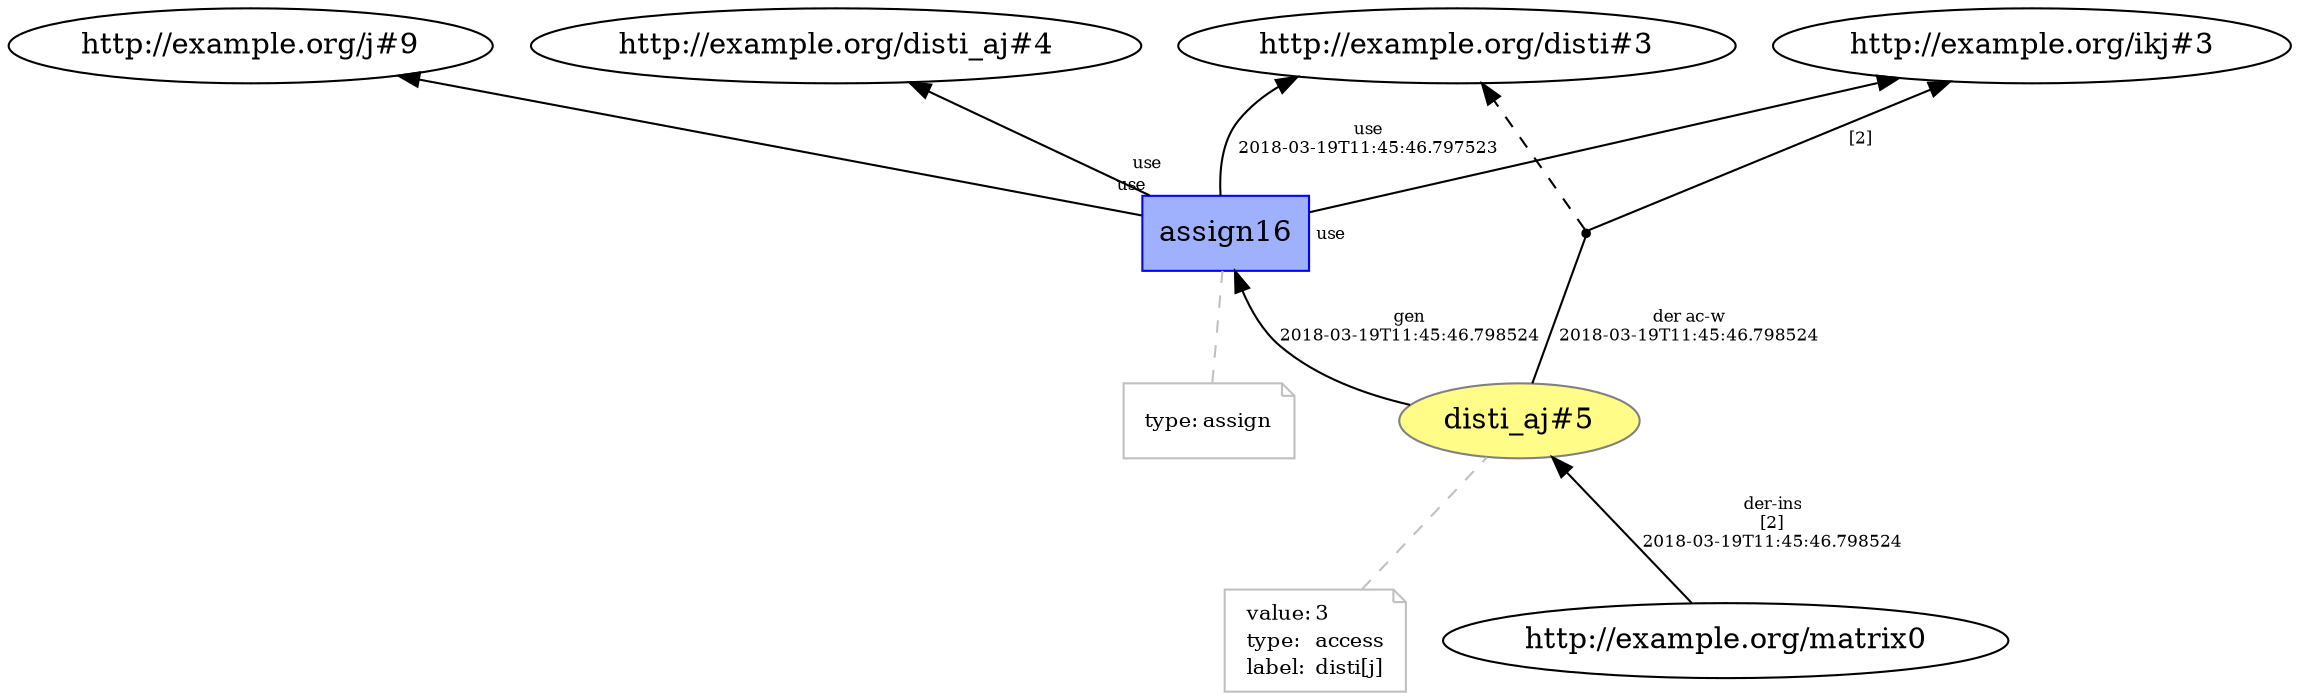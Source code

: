 digraph "PROV" { size="16,12"; rankdir="BT";
"http://example.org/disti_aj#5" [fillcolor="#FFFC87",color="#808080",style="filled",label="disti_aj#5",URL="http://example.org/disti_aj#5"]
"-attrs0" [color="gray",shape="note",fontsize="10",fontcolor="black",label=<<TABLE cellpadding="0" border="0">
	<TR>
	    <TD align="left">value:</TD>
	    <TD align="left">3</TD>
	</TR>
	<TR>
	    <TD align="left">type:</TD>
	    <TD align="left">access</TD>
	</TR>
	<TR>
	    <TD align="left">label:</TD>
	    <TD align="left">disti[j]</TD>
	</TR>
</TABLE>>]
"-attrs0" -> "http://example.org/disti_aj#5" [color="gray",style="dashed",arrowhead="none"]
"http://example.org/matrix0" -> "http://example.org/disti_aj#5" [fontsize="8",distance="1.5",angle="60.0",rotation="20",label="der-ins
[2]
2018-03-19T11:45:46.798524"]
"http://example.org/assign16" [fillcolor="#9FB1FC",color="#0000FF",shape="polygon",sides="4",style="filled",label="assign16",URL="http://example.org/assign16"]
"-attrs1" [color="gray",shape="note",fontsize="10",fontcolor="black",label=<<TABLE cellpadding="0" border="0">
	<TR>
	    <TD align="left">type:</TD>
	    <TD align="left">assign</TD>
	</TR>
</TABLE>>]
"-attrs1" -> "http://example.org/assign16" [color="gray",style="dashed",arrowhead="none"]
"bn0" [shape="point",label=""]
"http://example.org/disti_aj#5" -> "bn0" [fontsize="8",distance="1.5",angle="60.0",rotation="20",label="der ac-w
2018-03-19T11:45:46.798524",arrowhead="none"]
"bn0" -> "http://example.org/disti#3" [style="dashed"]
"bn0" -> "http://example.org/ikj#3" [fontsize="8",distance="1.5",angle="60.0",rotation="20",label="[2]"]
"http://example.org/assign16" -> "http://example.org/disti#3" [fontsize="8",distance="1.5",angle="60.0",rotation="20",label="use
2018-03-19T11:45:46.797523"]
"http://example.org/assign16" -> "http://example.org/j#9" [labelfontsize="8",labeldistance="1.5",labelangle="60.0",rotation="20",taillabel="use"]
"http://example.org/assign16" -> "http://example.org/disti_aj#4" [labelfontsize="8",labeldistance="1.5",labelangle="60.0",rotation="20",taillabel="use"]
"http://example.org/assign16" -> "http://example.org/ikj#3" [labelfontsize="8",labeldistance="1.5",labelangle="60.0",rotation="20",taillabel="use"]
"http://example.org/disti_aj#5" -> "http://example.org/assign16" [fontsize="8",distance="1.5",angle="60.0",rotation="20",label="gen
2018-03-19T11:45:46.798524"]
}